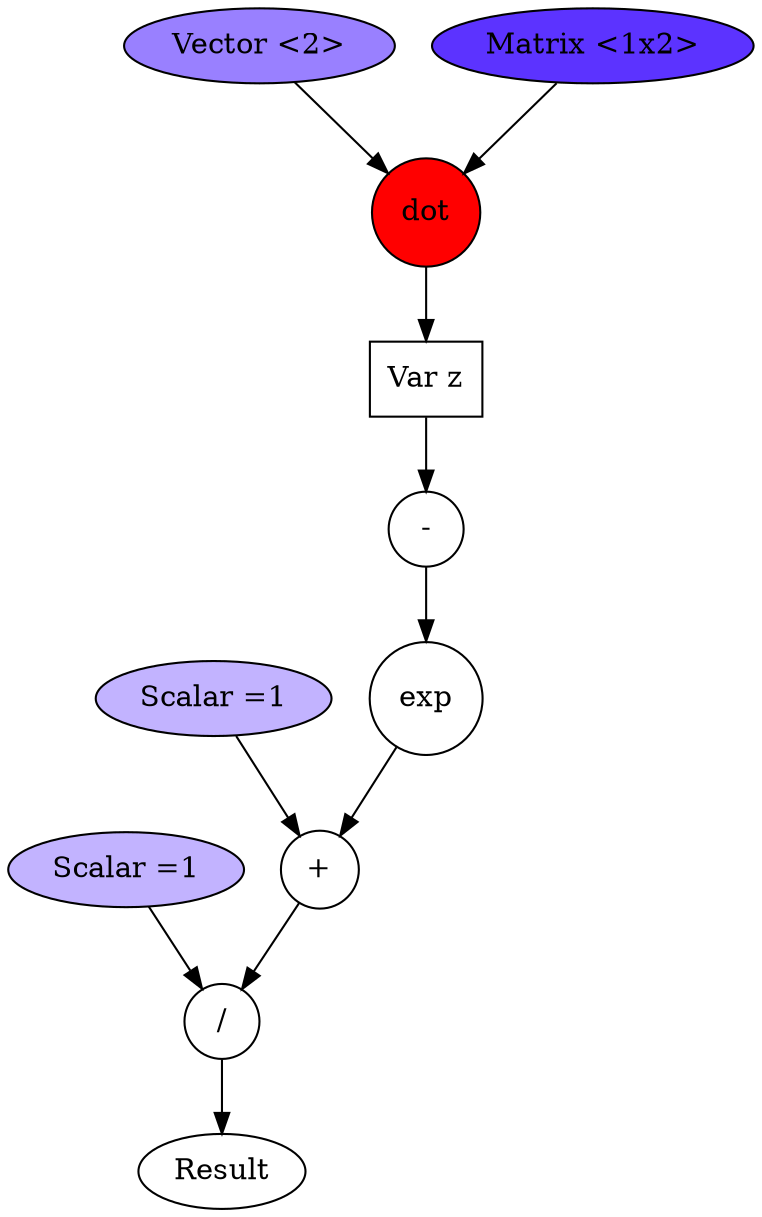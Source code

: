digraph faulty_sigmoid{
	1 [label="/", shape=circle];
	2 [label="Scalar =1", style="filled", fillcolor=".7 .3 1.0"];
	3 [label="+", shape=circle];
	4 [label="Scalar =1", style="filled", fillcolor=".7 .3 1.0"];
	5 [label="exp", shape=circle];
	6 [label="-", shape=circle];
	7 [label="Var z", shape=box];
	8 [label="dot", style="filled", fillcolor=red , shape=circle];
	9 [label="Vector <2>", style="filled", fillcolor=".7 .5 1.0"];
	10 [label="Matrix <1x2>", style="filled", fillcolor=".7 .8 1.0"];
	1 -> Result ;
	2 -> 1;
	3 -> 1;
	4 -> 3;
	5 -> 3;
	6 -> 5;
	7 -> 6;
	8 -> 7;
	9 -> 8;
	10 -> 8;
}